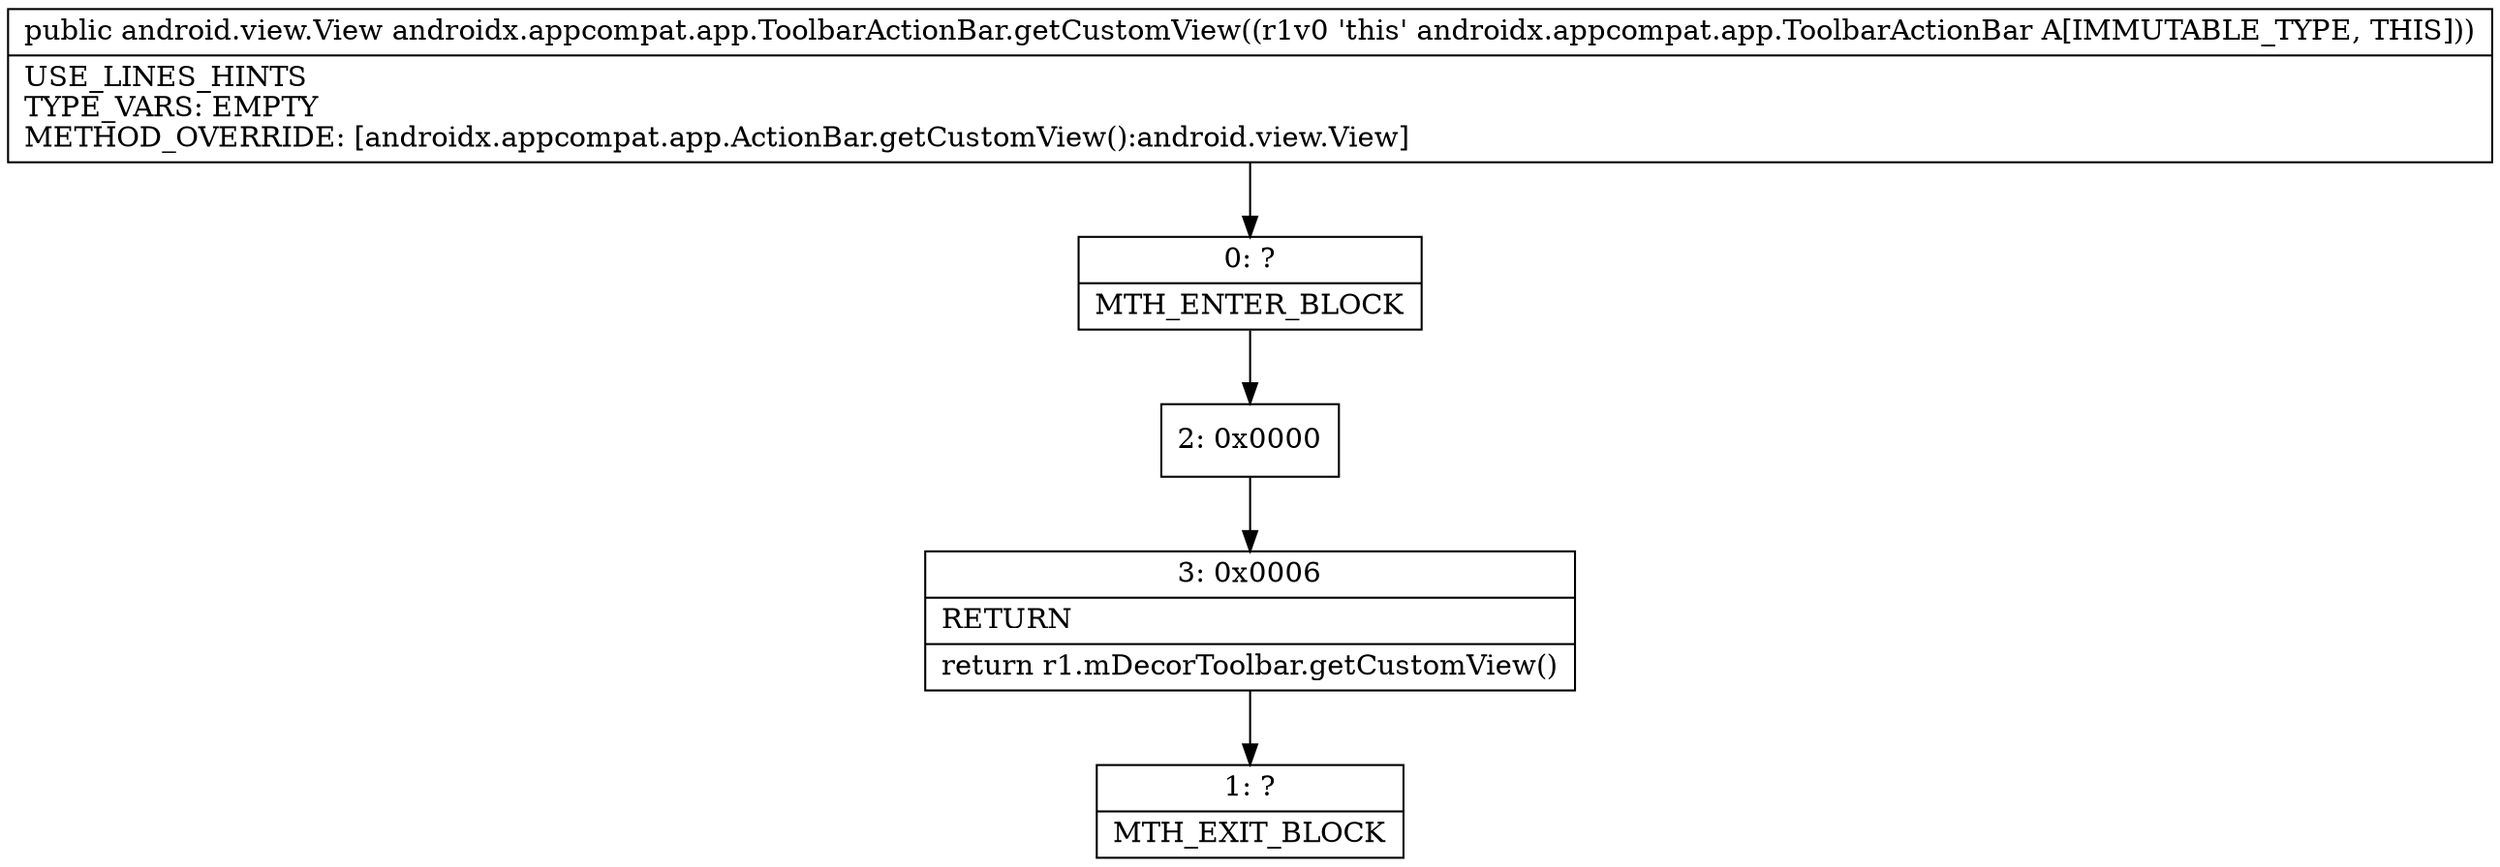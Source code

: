 digraph "CFG forandroidx.appcompat.app.ToolbarActionBar.getCustomView()Landroid\/view\/View;" {
Node_0 [shape=record,label="{0\:\ ?|MTH_ENTER_BLOCK\l}"];
Node_2 [shape=record,label="{2\:\ 0x0000}"];
Node_3 [shape=record,label="{3\:\ 0x0006|RETURN\l|return r1.mDecorToolbar.getCustomView()\l}"];
Node_1 [shape=record,label="{1\:\ ?|MTH_EXIT_BLOCK\l}"];
MethodNode[shape=record,label="{public android.view.View androidx.appcompat.app.ToolbarActionBar.getCustomView((r1v0 'this' androidx.appcompat.app.ToolbarActionBar A[IMMUTABLE_TYPE, THIS]))  | USE_LINES_HINTS\lTYPE_VARS: EMPTY\lMETHOD_OVERRIDE: [androidx.appcompat.app.ActionBar.getCustomView():android.view.View]\l}"];
MethodNode -> Node_0;Node_0 -> Node_2;
Node_2 -> Node_3;
Node_3 -> Node_1;
}

